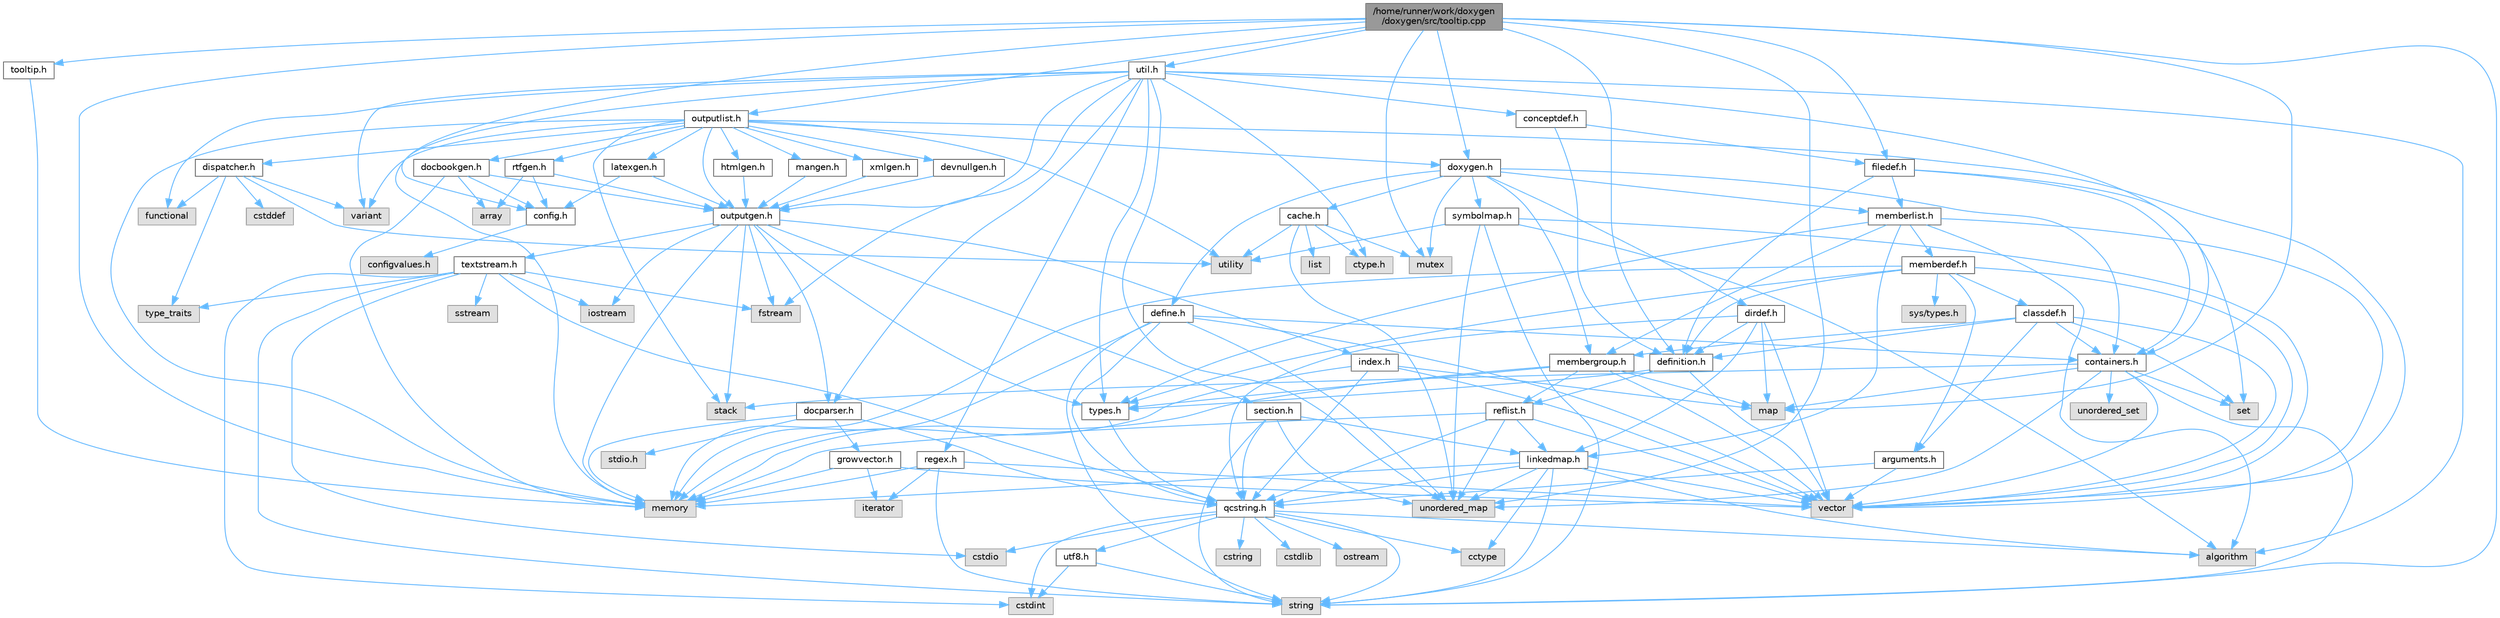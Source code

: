 digraph "/home/runner/work/doxygen/doxygen/src/tooltip.cpp"
{
 // INTERACTIVE_SVG=YES
 // LATEX_PDF_SIZE
  bgcolor="transparent";
  edge [fontname=Helvetica,fontsize=10,labelfontname=Helvetica,labelfontsize=10];
  node [fontname=Helvetica,fontsize=10,shape=box,height=0.2,width=0.4];
  Node1 [label="/home/runner/work/doxygen\l/doxygen/src/tooltip.cpp",height=0.2,width=0.4,color="gray40", fillcolor="grey60", style="filled", fontcolor="black",tooltip=" "];
  Node1 -> Node2 [color="steelblue1",style="solid"];
  Node2 [label="map",height=0.2,width=0.4,color="grey60", fillcolor="#E0E0E0", style="filled",tooltip=" "];
  Node1 -> Node3 [color="steelblue1",style="solid"];
  Node3 [label="memory",height=0.2,width=0.4,color="grey60", fillcolor="#E0E0E0", style="filled",tooltip=" "];
  Node1 -> Node4 [color="steelblue1",style="solid"];
  Node4 [label="unordered_map",height=0.2,width=0.4,color="grey60", fillcolor="#E0E0E0", style="filled",tooltip=" "];
  Node1 -> Node5 [color="steelblue1",style="solid"];
  Node5 [label="string",height=0.2,width=0.4,color="grey60", fillcolor="#E0E0E0", style="filled",tooltip=" "];
  Node1 -> Node6 [color="steelblue1",style="solid"];
  Node6 [label="mutex",height=0.2,width=0.4,color="grey60", fillcolor="#E0E0E0", style="filled",tooltip=" "];
  Node1 -> Node7 [color="steelblue1",style="solid"];
  Node7 [label="tooltip.h",height=0.2,width=0.4,color="grey40", fillcolor="white", style="filled",URL="$db/d83/tooltip_8h.html",tooltip=" "];
  Node7 -> Node3 [color="steelblue1",style="solid"];
  Node1 -> Node8 [color="steelblue1",style="solid"];
  Node8 [label="definition.h",height=0.2,width=0.4,color="grey40", fillcolor="white", style="filled",URL="$df/da1/definition_8h.html",tooltip=" "];
  Node8 -> Node9 [color="steelblue1",style="solid"];
  Node9 [label="vector",height=0.2,width=0.4,color="grey60", fillcolor="#E0E0E0", style="filled",tooltip=" "];
  Node8 -> Node10 [color="steelblue1",style="solid"];
  Node10 [label="types.h",height=0.2,width=0.4,color="grey40", fillcolor="white", style="filled",URL="$d9/d49/types_8h.html",tooltip="This file contains a number of basic enums and types."];
  Node10 -> Node11 [color="steelblue1",style="solid"];
  Node11 [label="qcstring.h",height=0.2,width=0.4,color="grey40", fillcolor="white", style="filled",URL="$d7/d5c/qcstring_8h.html",tooltip=" "];
  Node11 -> Node5 [color="steelblue1",style="solid"];
  Node11 -> Node12 [color="steelblue1",style="solid"];
  Node12 [label="algorithm",height=0.2,width=0.4,color="grey60", fillcolor="#E0E0E0", style="filled",tooltip=" "];
  Node11 -> Node13 [color="steelblue1",style="solid"];
  Node13 [label="cctype",height=0.2,width=0.4,color="grey60", fillcolor="#E0E0E0", style="filled",tooltip=" "];
  Node11 -> Node14 [color="steelblue1",style="solid"];
  Node14 [label="cstring",height=0.2,width=0.4,color="grey60", fillcolor="#E0E0E0", style="filled",tooltip=" "];
  Node11 -> Node15 [color="steelblue1",style="solid"];
  Node15 [label="cstdio",height=0.2,width=0.4,color="grey60", fillcolor="#E0E0E0", style="filled",tooltip=" "];
  Node11 -> Node16 [color="steelblue1",style="solid"];
  Node16 [label="cstdlib",height=0.2,width=0.4,color="grey60", fillcolor="#E0E0E0", style="filled",tooltip=" "];
  Node11 -> Node17 [color="steelblue1",style="solid"];
  Node17 [label="cstdint",height=0.2,width=0.4,color="grey60", fillcolor="#E0E0E0", style="filled",tooltip=" "];
  Node11 -> Node18 [color="steelblue1",style="solid"];
  Node18 [label="ostream",height=0.2,width=0.4,color="grey60", fillcolor="#E0E0E0", style="filled",tooltip=" "];
  Node11 -> Node19 [color="steelblue1",style="solid"];
  Node19 [label="utf8.h",height=0.2,width=0.4,color="grey40", fillcolor="white", style="filled",URL="$db/d7c/utf8_8h.html",tooltip="Various UTF8 related helper functions."];
  Node19 -> Node17 [color="steelblue1",style="solid"];
  Node19 -> Node5 [color="steelblue1",style="solid"];
  Node8 -> Node20 [color="steelblue1",style="solid"];
  Node20 [label="reflist.h",height=0.2,width=0.4,color="grey40", fillcolor="white", style="filled",URL="$d1/d02/reflist_8h.html",tooltip=" "];
  Node20 -> Node9 [color="steelblue1",style="solid"];
  Node20 -> Node4 [color="steelblue1",style="solid"];
  Node20 -> Node3 [color="steelblue1",style="solid"];
  Node20 -> Node11 [color="steelblue1",style="solid"];
  Node20 -> Node21 [color="steelblue1",style="solid"];
  Node21 [label="linkedmap.h",height=0.2,width=0.4,color="grey40", fillcolor="white", style="filled",URL="$da/de1/linkedmap_8h.html",tooltip=" "];
  Node21 -> Node4 [color="steelblue1",style="solid"];
  Node21 -> Node9 [color="steelblue1",style="solid"];
  Node21 -> Node3 [color="steelblue1",style="solid"];
  Node21 -> Node5 [color="steelblue1",style="solid"];
  Node21 -> Node12 [color="steelblue1",style="solid"];
  Node21 -> Node13 [color="steelblue1",style="solid"];
  Node21 -> Node11 [color="steelblue1",style="solid"];
  Node1 -> Node22 [color="steelblue1",style="solid"];
  Node22 [label="outputlist.h",height=0.2,width=0.4,color="grey40", fillcolor="white", style="filled",URL="$d2/db9/outputlist_8h.html",tooltip=" "];
  Node22 -> Node23 [color="steelblue1",style="solid"];
  Node23 [label="utility",height=0.2,width=0.4,color="grey60", fillcolor="#E0E0E0", style="filled",tooltip=" "];
  Node22 -> Node9 [color="steelblue1",style="solid"];
  Node22 -> Node3 [color="steelblue1",style="solid"];
  Node22 -> Node24 [color="steelblue1",style="solid"];
  Node24 [label="variant",height=0.2,width=0.4,color="grey60", fillcolor="#E0E0E0", style="filled",tooltip=" "];
  Node22 -> Node25 [color="steelblue1",style="solid"];
  Node25 [label="stack",height=0.2,width=0.4,color="grey60", fillcolor="#E0E0E0", style="filled",tooltip=" "];
  Node22 -> Node26 [color="steelblue1",style="solid"];
  Node26 [label="outputgen.h",height=0.2,width=0.4,color="grey40", fillcolor="white", style="filled",URL="$df/d06/outputgen_8h.html",tooltip=" "];
  Node26 -> Node3 [color="steelblue1",style="solid"];
  Node26 -> Node25 [color="steelblue1",style="solid"];
  Node26 -> Node27 [color="steelblue1",style="solid"];
  Node27 [label="iostream",height=0.2,width=0.4,color="grey60", fillcolor="#E0E0E0", style="filled",tooltip=" "];
  Node26 -> Node28 [color="steelblue1",style="solid"];
  Node28 [label="fstream",height=0.2,width=0.4,color="grey60", fillcolor="#E0E0E0", style="filled",tooltip=" "];
  Node26 -> Node10 [color="steelblue1",style="solid"];
  Node26 -> Node29 [color="steelblue1",style="solid"];
  Node29 [label="index.h",height=0.2,width=0.4,color="grey40", fillcolor="white", style="filled",URL="$d1/db5/index_8h.html",tooltip=" "];
  Node29 -> Node3 [color="steelblue1",style="solid"];
  Node29 -> Node9 [color="steelblue1",style="solid"];
  Node29 -> Node2 [color="steelblue1",style="solid"];
  Node29 -> Node11 [color="steelblue1",style="solid"];
  Node26 -> Node30 [color="steelblue1",style="solid"];
  Node30 [label="section.h",height=0.2,width=0.4,color="grey40", fillcolor="white", style="filled",URL="$d1/d2a/section_8h.html",tooltip=" "];
  Node30 -> Node5 [color="steelblue1",style="solid"];
  Node30 -> Node4 [color="steelblue1",style="solid"];
  Node30 -> Node11 [color="steelblue1",style="solid"];
  Node30 -> Node21 [color="steelblue1",style="solid"];
  Node26 -> Node31 [color="steelblue1",style="solid"];
  Node31 [label="textstream.h",height=0.2,width=0.4,color="grey40", fillcolor="white", style="filled",URL="$d4/d7d/textstream_8h.html",tooltip=" "];
  Node31 -> Node5 [color="steelblue1",style="solid"];
  Node31 -> Node27 [color="steelblue1",style="solid"];
  Node31 -> Node32 [color="steelblue1",style="solid"];
  Node32 [label="sstream",height=0.2,width=0.4,color="grey60", fillcolor="#E0E0E0", style="filled",tooltip=" "];
  Node31 -> Node17 [color="steelblue1",style="solid"];
  Node31 -> Node15 [color="steelblue1",style="solid"];
  Node31 -> Node28 [color="steelblue1",style="solid"];
  Node31 -> Node33 [color="steelblue1",style="solid"];
  Node33 [label="type_traits",height=0.2,width=0.4,color="grey60", fillcolor="#E0E0E0", style="filled",tooltip=" "];
  Node31 -> Node11 [color="steelblue1",style="solid"];
  Node26 -> Node34 [color="steelblue1",style="solid"];
  Node34 [label="docparser.h",height=0.2,width=0.4,color="grey40", fillcolor="white", style="filled",URL="$de/d9c/docparser_8h.html",tooltip=" "];
  Node34 -> Node35 [color="steelblue1",style="solid"];
  Node35 [label="stdio.h",height=0.2,width=0.4,color="grey60", fillcolor="#E0E0E0", style="filled",tooltip=" "];
  Node34 -> Node3 [color="steelblue1",style="solid"];
  Node34 -> Node11 [color="steelblue1",style="solid"];
  Node34 -> Node36 [color="steelblue1",style="solid"];
  Node36 [label="growvector.h",height=0.2,width=0.4,color="grey40", fillcolor="white", style="filled",URL="$d7/d50/growvector_8h.html",tooltip=" "];
  Node36 -> Node9 [color="steelblue1",style="solid"];
  Node36 -> Node3 [color="steelblue1",style="solid"];
  Node36 -> Node37 [color="steelblue1",style="solid"];
  Node37 [label="iterator",height=0.2,width=0.4,color="grey60", fillcolor="#E0E0E0", style="filled",tooltip=" "];
  Node22 -> Node38 [color="steelblue1",style="solid"];
  Node38 [label="doxygen.h",height=0.2,width=0.4,color="grey40", fillcolor="white", style="filled",URL="$d1/da1/doxygen_8h.html",tooltip=" "];
  Node38 -> Node6 [color="steelblue1",style="solid"];
  Node38 -> Node39 [color="steelblue1",style="solid"];
  Node39 [label="containers.h",height=0.2,width=0.4,color="grey40", fillcolor="white", style="filled",URL="$d5/d75/containers_8h.html",tooltip=" "];
  Node39 -> Node9 [color="steelblue1",style="solid"];
  Node39 -> Node5 [color="steelblue1",style="solid"];
  Node39 -> Node40 [color="steelblue1",style="solid"];
  Node40 [label="set",height=0.2,width=0.4,color="grey60", fillcolor="#E0E0E0", style="filled",tooltip=" "];
  Node39 -> Node2 [color="steelblue1",style="solid"];
  Node39 -> Node41 [color="steelblue1",style="solid"];
  Node41 [label="unordered_set",height=0.2,width=0.4,color="grey60", fillcolor="#E0E0E0", style="filled",tooltip=" "];
  Node39 -> Node4 [color="steelblue1",style="solid"];
  Node39 -> Node25 [color="steelblue1",style="solid"];
  Node38 -> Node42 [color="steelblue1",style="solid"];
  Node42 [label="membergroup.h",height=0.2,width=0.4,color="grey40", fillcolor="white", style="filled",URL="$d9/d11/membergroup_8h.html",tooltip=" "];
  Node42 -> Node9 [color="steelblue1",style="solid"];
  Node42 -> Node2 [color="steelblue1",style="solid"];
  Node42 -> Node3 [color="steelblue1",style="solid"];
  Node42 -> Node10 [color="steelblue1",style="solid"];
  Node42 -> Node20 [color="steelblue1",style="solid"];
  Node38 -> Node43 [color="steelblue1",style="solid"];
  Node43 [label="dirdef.h",height=0.2,width=0.4,color="grey40", fillcolor="white", style="filled",URL="$d6/d15/dirdef_8h.html",tooltip=" "];
  Node43 -> Node9 [color="steelblue1",style="solid"];
  Node43 -> Node2 [color="steelblue1",style="solid"];
  Node43 -> Node11 [color="steelblue1",style="solid"];
  Node43 -> Node21 [color="steelblue1",style="solid"];
  Node43 -> Node8 [color="steelblue1",style="solid"];
  Node38 -> Node44 [color="steelblue1",style="solid"];
  Node44 [label="memberlist.h",height=0.2,width=0.4,color="grey40", fillcolor="white", style="filled",URL="$dd/d78/memberlist_8h.html",tooltip=" "];
  Node44 -> Node9 [color="steelblue1",style="solid"];
  Node44 -> Node12 [color="steelblue1",style="solid"];
  Node44 -> Node45 [color="steelblue1",style="solid"];
  Node45 [label="memberdef.h",height=0.2,width=0.4,color="grey40", fillcolor="white", style="filled",URL="$d4/d46/memberdef_8h.html",tooltip=" "];
  Node45 -> Node9 [color="steelblue1",style="solid"];
  Node45 -> Node3 [color="steelblue1",style="solid"];
  Node45 -> Node46 [color="steelblue1",style="solid"];
  Node46 [label="sys/types.h",height=0.2,width=0.4,color="grey60", fillcolor="#E0E0E0", style="filled",tooltip=" "];
  Node45 -> Node10 [color="steelblue1",style="solid"];
  Node45 -> Node8 [color="steelblue1",style="solid"];
  Node45 -> Node47 [color="steelblue1",style="solid"];
  Node47 [label="arguments.h",height=0.2,width=0.4,color="grey40", fillcolor="white", style="filled",URL="$df/d9b/arguments_8h.html",tooltip=" "];
  Node47 -> Node9 [color="steelblue1",style="solid"];
  Node47 -> Node11 [color="steelblue1",style="solid"];
  Node45 -> Node48 [color="steelblue1",style="solid"];
  Node48 [label="classdef.h",height=0.2,width=0.4,color="grey40", fillcolor="white", style="filled",URL="$d1/da6/classdef_8h.html",tooltip=" "];
  Node48 -> Node9 [color="steelblue1",style="solid"];
  Node48 -> Node40 [color="steelblue1",style="solid"];
  Node48 -> Node39 [color="steelblue1",style="solid"];
  Node48 -> Node8 [color="steelblue1",style="solid"];
  Node48 -> Node47 [color="steelblue1",style="solid"];
  Node48 -> Node42 [color="steelblue1",style="solid"];
  Node44 -> Node21 [color="steelblue1",style="solid"];
  Node44 -> Node10 [color="steelblue1",style="solid"];
  Node44 -> Node42 [color="steelblue1",style="solid"];
  Node38 -> Node49 [color="steelblue1",style="solid"];
  Node49 [label="define.h",height=0.2,width=0.4,color="grey40", fillcolor="white", style="filled",URL="$df/d67/define_8h.html",tooltip=" "];
  Node49 -> Node9 [color="steelblue1",style="solid"];
  Node49 -> Node3 [color="steelblue1",style="solid"];
  Node49 -> Node5 [color="steelblue1",style="solid"];
  Node49 -> Node4 [color="steelblue1",style="solid"];
  Node49 -> Node11 [color="steelblue1",style="solid"];
  Node49 -> Node39 [color="steelblue1",style="solid"];
  Node38 -> Node50 [color="steelblue1",style="solid"];
  Node50 [label="cache.h",height=0.2,width=0.4,color="grey40", fillcolor="white", style="filled",URL="$d3/d26/cache_8h.html",tooltip=" "];
  Node50 -> Node51 [color="steelblue1",style="solid"];
  Node51 [label="list",height=0.2,width=0.4,color="grey60", fillcolor="#E0E0E0", style="filled",tooltip=" "];
  Node50 -> Node4 [color="steelblue1",style="solid"];
  Node50 -> Node6 [color="steelblue1",style="solid"];
  Node50 -> Node23 [color="steelblue1",style="solid"];
  Node50 -> Node52 [color="steelblue1",style="solid"];
  Node52 [label="ctype.h",height=0.2,width=0.4,color="grey60", fillcolor="#E0E0E0", style="filled",tooltip=" "];
  Node38 -> Node53 [color="steelblue1",style="solid"];
  Node53 [label="symbolmap.h",height=0.2,width=0.4,color="grey40", fillcolor="white", style="filled",URL="$d7/ddd/symbolmap_8h.html",tooltip=" "];
  Node53 -> Node12 [color="steelblue1",style="solid"];
  Node53 -> Node4 [color="steelblue1",style="solid"];
  Node53 -> Node9 [color="steelblue1",style="solid"];
  Node53 -> Node5 [color="steelblue1",style="solid"];
  Node53 -> Node23 [color="steelblue1",style="solid"];
  Node22 -> Node54 [color="steelblue1",style="solid"];
  Node54 [label="dispatcher.h",height=0.2,width=0.4,color="grey40", fillcolor="white", style="filled",URL="$da/d73/dispatcher_8h.html",tooltip=" "];
  Node54 -> Node55 [color="steelblue1",style="solid"];
  Node55 [label="cstddef",height=0.2,width=0.4,color="grey60", fillcolor="#E0E0E0", style="filled",tooltip=" "];
  Node54 -> Node23 [color="steelblue1",style="solid"];
  Node54 -> Node56 [color="steelblue1",style="solid"];
  Node56 [label="functional",height=0.2,width=0.4,color="grey60", fillcolor="#E0E0E0", style="filled",tooltip=" "];
  Node54 -> Node24 [color="steelblue1",style="solid"];
  Node54 -> Node33 [color="steelblue1",style="solid"];
  Node22 -> Node57 [color="steelblue1",style="solid"];
  Node57 [label="htmlgen.h",height=0.2,width=0.4,color="grey40", fillcolor="white", style="filled",URL="$d8/d56/htmlgen_8h.html",tooltip=" "];
  Node57 -> Node26 [color="steelblue1",style="solid"];
  Node22 -> Node58 [color="steelblue1",style="solid"];
  Node58 [label="latexgen.h",height=0.2,width=0.4,color="grey40", fillcolor="white", style="filled",URL="$d6/d9c/latexgen_8h.html",tooltip=" "];
  Node58 -> Node59 [color="steelblue1",style="solid"];
  Node59 [label="config.h",height=0.2,width=0.4,color="grey40", fillcolor="white", style="filled",URL="$db/d16/config_8h.html",tooltip=" "];
  Node59 -> Node60 [color="steelblue1",style="solid"];
  Node60 [label="configvalues.h",height=0.2,width=0.4,color="grey60", fillcolor="#E0E0E0", style="filled",tooltip=" "];
  Node58 -> Node26 [color="steelblue1",style="solid"];
  Node22 -> Node61 [color="steelblue1",style="solid"];
  Node61 [label="rtfgen.h",height=0.2,width=0.4,color="grey40", fillcolor="white", style="filled",URL="$d4/daa/rtfgen_8h.html",tooltip=" "];
  Node61 -> Node62 [color="steelblue1",style="solid"];
  Node62 [label="array",height=0.2,width=0.4,color="grey60", fillcolor="#E0E0E0", style="filled",tooltip=" "];
  Node61 -> Node59 [color="steelblue1",style="solid"];
  Node61 -> Node26 [color="steelblue1",style="solid"];
  Node22 -> Node63 [color="steelblue1",style="solid"];
  Node63 [label="mangen.h",height=0.2,width=0.4,color="grey40", fillcolor="white", style="filled",URL="$da/dc0/mangen_8h.html",tooltip=" "];
  Node63 -> Node26 [color="steelblue1",style="solid"];
  Node22 -> Node64 [color="steelblue1",style="solid"];
  Node64 [label="docbookgen.h",height=0.2,width=0.4,color="grey40", fillcolor="white", style="filled",URL="$de/dea/docbookgen_8h.html",tooltip=" "];
  Node64 -> Node3 [color="steelblue1",style="solid"];
  Node64 -> Node62 [color="steelblue1",style="solid"];
  Node64 -> Node59 [color="steelblue1",style="solid"];
  Node64 -> Node26 [color="steelblue1",style="solid"];
  Node22 -> Node65 [color="steelblue1",style="solid"];
  Node65 [label="xmlgen.h",height=0.2,width=0.4,color="grey40", fillcolor="white", style="filled",URL="$d9/d67/xmlgen_8h.html",tooltip=" "];
  Node65 -> Node26 [color="steelblue1",style="solid"];
  Node22 -> Node66 [color="steelblue1",style="solid"];
  Node66 [label="devnullgen.h",height=0.2,width=0.4,color="grey40", fillcolor="white", style="filled",URL="$d8/de5/devnullgen_8h.html",tooltip=" "];
  Node66 -> Node26 [color="steelblue1",style="solid"];
  Node1 -> Node67 [color="steelblue1",style="solid"];
  Node67 [label="util.h",height=0.2,width=0.4,color="grey40", fillcolor="white", style="filled",URL="$d8/d3c/util_8h.html",tooltip="A bunch of utility functions."];
  Node67 -> Node3 [color="steelblue1",style="solid"];
  Node67 -> Node4 [color="steelblue1",style="solid"];
  Node67 -> Node12 [color="steelblue1",style="solid"];
  Node67 -> Node56 [color="steelblue1",style="solid"];
  Node67 -> Node28 [color="steelblue1",style="solid"];
  Node67 -> Node24 [color="steelblue1",style="solid"];
  Node67 -> Node52 [color="steelblue1",style="solid"];
  Node67 -> Node10 [color="steelblue1",style="solid"];
  Node67 -> Node34 [color="steelblue1",style="solid"];
  Node67 -> Node39 [color="steelblue1",style="solid"];
  Node67 -> Node26 [color="steelblue1",style="solid"];
  Node67 -> Node68 [color="steelblue1",style="solid"];
  Node68 [label="regex.h",height=0.2,width=0.4,color="grey40", fillcolor="white", style="filled",URL="$d1/d21/regex_8h.html",tooltip=" "];
  Node68 -> Node3 [color="steelblue1",style="solid"];
  Node68 -> Node5 [color="steelblue1",style="solid"];
  Node68 -> Node9 [color="steelblue1",style="solid"];
  Node68 -> Node37 [color="steelblue1",style="solid"];
  Node67 -> Node69 [color="steelblue1",style="solid"];
  Node69 [label="conceptdef.h",height=0.2,width=0.4,color="grey40", fillcolor="white", style="filled",URL="$da/df1/conceptdef_8h.html",tooltip=" "];
  Node69 -> Node8 [color="steelblue1",style="solid"];
  Node69 -> Node70 [color="steelblue1",style="solid"];
  Node70 [label="filedef.h",height=0.2,width=0.4,color="grey40", fillcolor="white", style="filled",URL="$d4/d3a/filedef_8h.html",tooltip=" "];
  Node70 -> Node40 [color="steelblue1",style="solid"];
  Node70 -> Node8 [color="steelblue1",style="solid"];
  Node70 -> Node44 [color="steelblue1",style="solid"];
  Node70 -> Node39 [color="steelblue1",style="solid"];
  Node1 -> Node70 [color="steelblue1",style="solid"];
  Node1 -> Node38 [color="steelblue1",style="solid"];
  Node1 -> Node59 [color="steelblue1",style="solid"];
}

